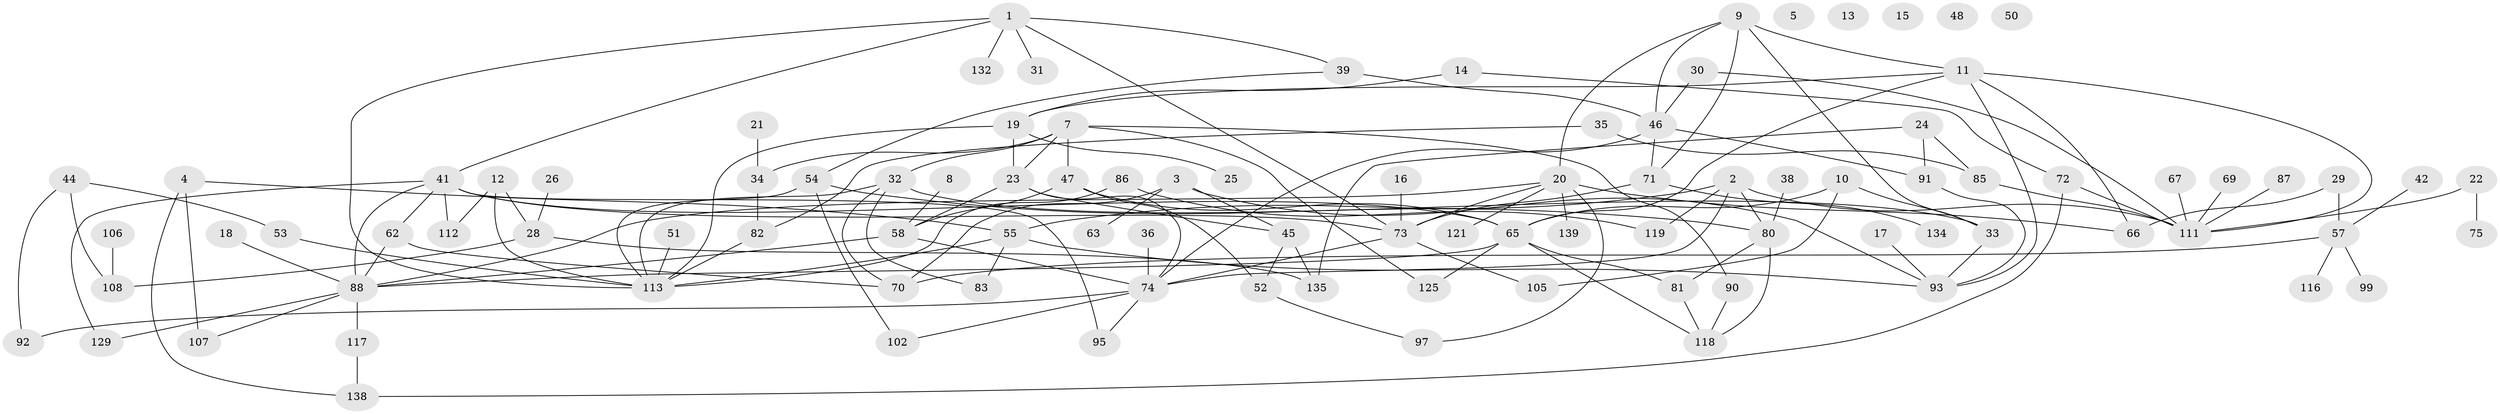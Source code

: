 // original degree distribution, {4: 0.1510791366906475, 3: 0.2517985611510791, 0: 0.03597122302158273, 1: 0.19424460431654678, 5: 0.11510791366906475, 2: 0.22302158273381295, 7: 0.014388489208633094, 6: 0.014388489208633094}
// Generated by graph-tools (version 1.1) at 2025/41/03/06/25 10:41:22]
// undirected, 98 vertices, 148 edges
graph export_dot {
graph [start="1"]
  node [color=gray90,style=filled];
  1 [super="+27"];
  2 [super="+6"];
  3;
  4 [super="+56"];
  5;
  7 [super="+49"];
  8;
  9;
  10 [super="+110"];
  11 [super="+79"];
  12;
  13;
  14 [super="+96"];
  15;
  16;
  17;
  18;
  19 [super="+40"];
  20 [super="+137"];
  21;
  22;
  23 [super="+109"];
  24 [super="+136"];
  25;
  26 [super="+68"];
  28 [super="+104"];
  29;
  30 [super="+43"];
  31;
  32 [super="+127"];
  33 [super="+123"];
  34 [super="+37"];
  35 [super="+115"];
  36;
  38;
  39;
  41 [super="+59"];
  42;
  44 [super="+76"];
  45;
  46 [super="+98"];
  47 [super="+61"];
  48;
  50;
  51;
  52 [super="+78"];
  53;
  54 [super="+128"];
  55 [super="+60"];
  57 [super="+84"];
  58 [super="+64"];
  62;
  63;
  65 [super="+77"];
  66 [super="+103"];
  67;
  69;
  70;
  71 [super="+126"];
  72 [super="+101"];
  73 [super="+89"];
  74 [super="+120"];
  75;
  80 [super="+130"];
  81 [super="+100"];
  82;
  83;
  85;
  86;
  87;
  88 [super="+133"];
  90;
  91;
  92;
  93 [super="+94"];
  95;
  97;
  99;
  102;
  105;
  106;
  107;
  108;
  111 [super="+114"];
  112;
  113 [super="+122"];
  116;
  117;
  118 [super="+131"];
  119 [super="+124"];
  121;
  125;
  129;
  132;
  134;
  135;
  138;
  139;
  1 -- 31;
  1 -- 132;
  1 -- 41;
  1 -- 73;
  1 -- 113;
  1 -- 39;
  2 -- 74;
  2 -- 80 [weight=2];
  2 -- 55;
  2 -- 111;
  2 -- 119;
  3 -- 45;
  3 -- 63;
  3 -- 70;
  3 -- 93;
  4 -- 107 [weight=2];
  4 -- 138;
  4 -- 55;
  7 -- 125;
  7 -- 32;
  7 -- 34;
  7 -- 23;
  7 -- 90;
  7 -- 47;
  8 -- 58;
  9 -- 20;
  9 -- 33;
  9 -- 46;
  9 -- 11;
  9 -- 71;
  10 -- 33 [weight=2];
  10 -- 105;
  10 -- 65;
  11 -- 65;
  11 -- 19;
  11 -- 93;
  11 -- 111;
  11 -- 66;
  12 -- 112;
  12 -- 28;
  12 -- 113;
  14 -- 19;
  14 -- 72;
  16 -- 73;
  17 -- 93;
  18 -- 88;
  19 -- 23;
  19 -- 25;
  19 -- 113;
  20 -- 97;
  20 -- 121;
  20 -- 139;
  20 -- 88;
  20 -- 73;
  20 -- 66;
  21 -- 34;
  22 -- 75;
  22 -- 111;
  23 -- 45;
  23 -- 58;
  23 -- 74;
  24 -- 91;
  24 -- 85;
  24 -- 135;
  26 -- 28;
  28 -- 108;
  28 -- 135;
  29 -- 66;
  29 -- 57;
  30 -- 46;
  30 -- 111;
  32 -- 70;
  32 -- 83;
  32 -- 33;
  32 -- 113;
  33 -- 93;
  34 -- 82;
  35 -- 82;
  35 -- 85;
  36 -- 74;
  38 -- 80;
  39 -- 46;
  39 -- 54;
  41 -- 65;
  41 -- 73;
  41 -- 112;
  41 -- 129;
  41 -- 88;
  41 -- 62;
  41 -- 95;
  42 -- 57;
  44 -- 53;
  44 -- 108;
  44 -- 92;
  45 -- 135;
  45 -- 52;
  46 -- 74;
  46 -- 91;
  46 -- 71;
  47 -- 65;
  47 -- 58;
  47 -- 52;
  51 -- 113;
  52 -- 97;
  53 -- 113;
  54 -- 102;
  54 -- 80;
  54 -- 113;
  55 -- 83;
  55 -- 93;
  55 -- 113;
  57 -- 99;
  57 -- 116;
  57 -- 70;
  58 -- 88;
  58 -- 74;
  62 -- 70;
  62 -- 88;
  65 -- 118;
  65 -- 125;
  65 -- 88;
  65 -- 81;
  67 -- 111;
  69 -- 111;
  71 -- 73;
  71 -- 134;
  72 -- 138;
  72 -- 111;
  73 -- 74;
  73 -- 105;
  74 -- 92;
  74 -- 102;
  74 -- 95;
  80 -- 81;
  80 -- 118;
  81 -- 118;
  82 -- 113;
  85 -- 111;
  86 -- 119;
  86 -- 113;
  87 -- 111;
  88 -- 117;
  88 -- 129;
  88 -- 107;
  90 -- 118;
  91 -- 93;
  106 -- 108;
  117 -- 138;
}

